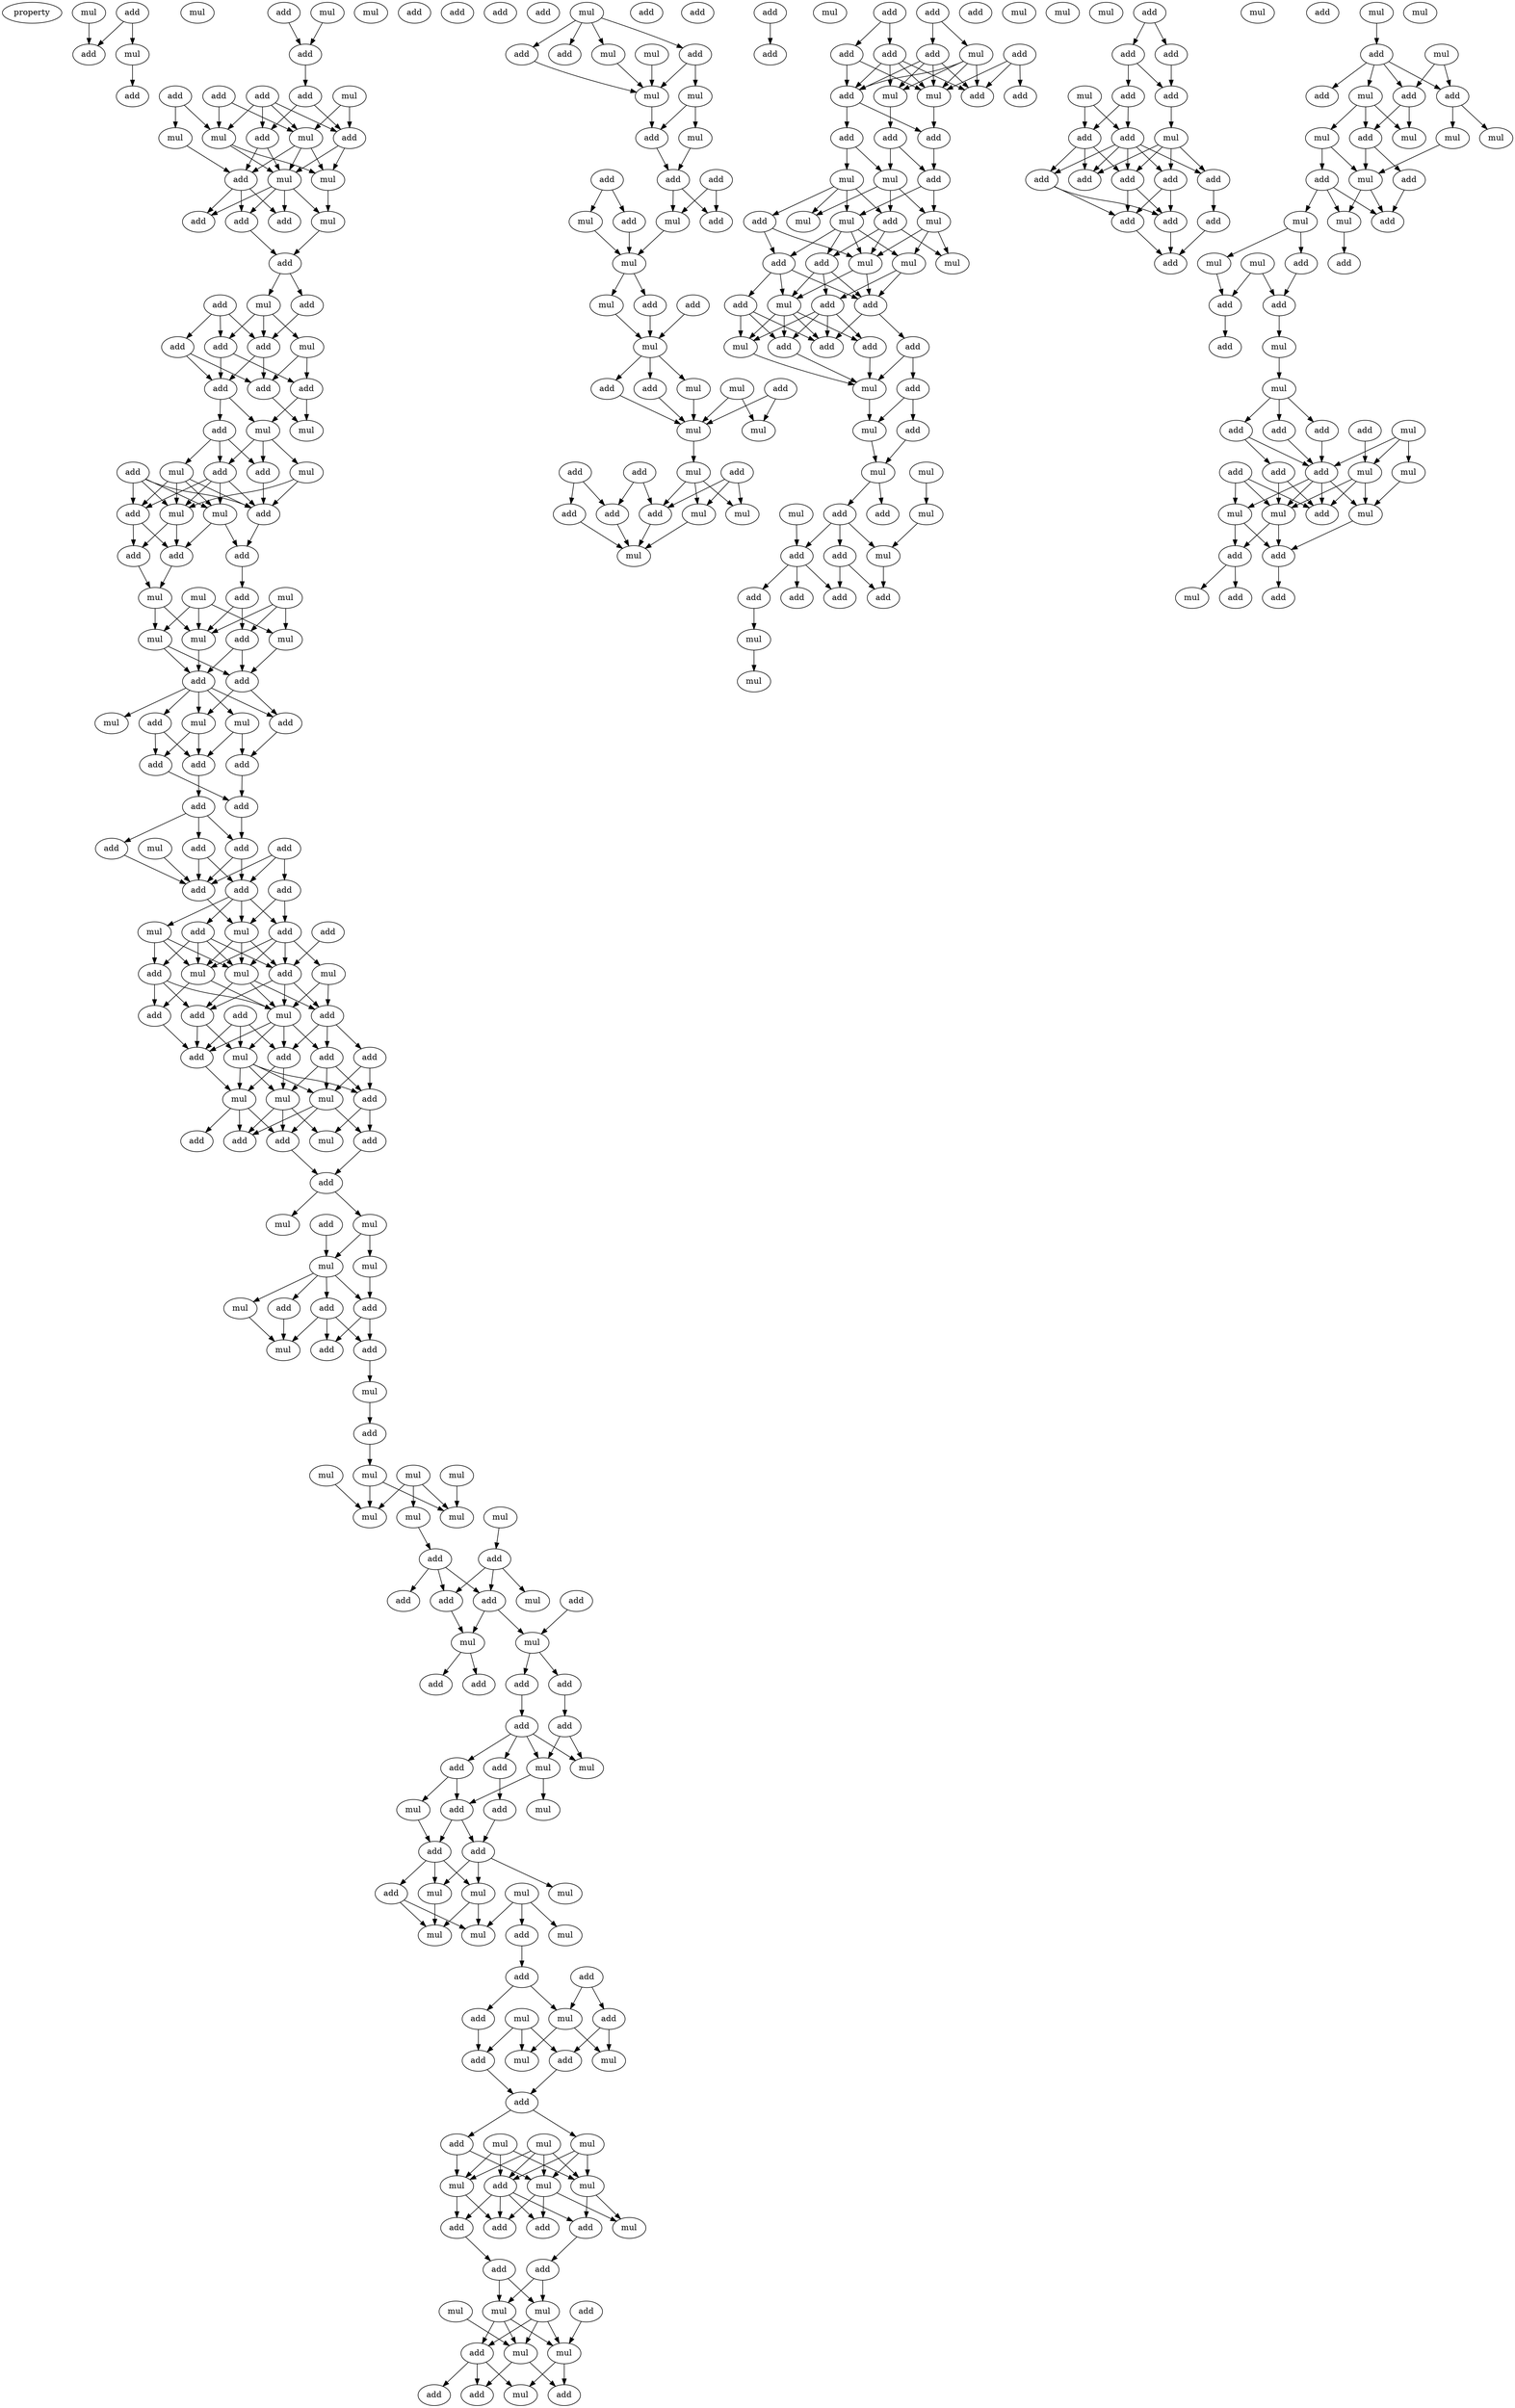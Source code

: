 digraph {
    node [fontcolor=black]
    property [mul=2,lf=1.5]
    0 [ label = mul ];
    1 [ label = add ];
    2 [ label = add ];
    3 [ label = mul ];
    4 [ label = add ];
    5 [ label = mul ];
    6 [ label = add ];
    7 [ label = mul ];
    8 [ label = add ];
    9 [ label = mul ];
    10 [ label = add ];
    11 [ label = add ];
    12 [ label = add ];
    13 [ label = add ];
    14 [ label = add ];
    15 [ label = mul ];
    16 [ label = mul ];
    17 [ label = add ];
    18 [ label = mul ];
    19 [ label = mul ];
    20 [ label = mul ];
    21 [ label = add ];
    22 [ label = add ];
    23 [ label = mul ];
    24 [ label = add ];
    25 [ label = add ];
    26 [ label = add ];
    27 [ label = add ];
    28 [ label = add ];
    29 [ label = mul ];
    30 [ label = add ];
    31 [ label = mul ];
    32 [ label = add ];
    33 [ label = add ];
    34 [ label = add ];
    35 [ label = add ];
    36 [ label = add ];
    37 [ label = mul ];
    38 [ label = mul ];
    39 [ label = add ];
    40 [ label = mul ];
    41 [ label = add ];
    42 [ label = add ];
    43 [ label = mul ];
    44 [ label = add ];
    45 [ label = mul ];
    46 [ label = mul ];
    47 [ label = add ];
    48 [ label = add ];
    49 [ label = add ];
    50 [ label = add ];
    51 [ label = add ];
    52 [ label = mul ];
    53 [ label = mul ];
    54 [ label = add ];
    55 [ label = mul ];
    56 [ label = add ];
    57 [ label = mul ];
    58 [ label = mul ];
    59 [ label = mul ];
    60 [ label = add ];
    61 [ label = add ];
    62 [ label = add ];
    63 [ label = mul ];
    64 [ label = mul ];
    65 [ label = add ];
    66 [ label = mul ];
    67 [ label = add ];
    68 [ label = mul ];
    69 [ label = add ];
    70 [ label = add ];
    71 [ label = add ];
    72 [ label = add ];
    73 [ label = add ];
    74 [ label = add ];
    75 [ label = add ];
    76 [ label = add ];
    77 [ label = mul ];
    78 [ label = add ];
    79 [ label = add ];
    80 [ label = add ];
    81 [ label = add ];
    82 [ label = add ];
    83 [ label = mul ];
    84 [ label = mul ];
    85 [ label = add ];
    86 [ label = mul ];
    87 [ label = add ];
    88 [ label = mul ];
    89 [ label = add ];
    90 [ label = mul ];
    91 [ label = mul ];
    92 [ label = add ];
    93 [ label = add ];
    94 [ label = add ];
    95 [ label = add ];
    96 [ label = mul ];
    97 [ label = add ];
    98 [ label = add ];
    99 [ label = add ];
    100 [ label = add ];
    101 [ label = mul ];
    102 [ label = mul ];
    103 [ label = mul ];
    104 [ label = add ];
    105 [ label = add ];
    106 [ label = add ];
    107 [ label = add ];
    108 [ label = add ];
    109 [ label = mul ];
    110 [ label = add ];
    111 [ label = add ];
    112 [ label = mul ];
    113 [ label = mul ];
    114 [ label = add ];
    115 [ label = mul ];
    116 [ label = mul ];
    117 [ label = add ];
    118 [ label = add ];
    119 [ label = mul ];
    120 [ label = add ];
    121 [ label = add ];
    122 [ label = add ];
    123 [ label = mul ];
    124 [ label = add ];
    125 [ label = mul ];
    126 [ label = add ];
    127 [ label = mul ];
    128 [ label = mul ];
    129 [ label = mul ];
    130 [ label = mul ];
    131 [ label = mul ];
    132 [ label = mul ];
    133 [ label = mul ];
    134 [ label = mul ];
    135 [ label = add ];
    136 [ label = add ];
    137 [ label = add ];
    138 [ label = add ];
    139 [ label = add ];
    140 [ label = add ];
    141 [ label = mul ];
    142 [ label = add ];
    143 [ label = mul ];
    144 [ label = mul ];
    145 [ label = add ];
    146 [ label = add ];
    147 [ label = add ];
    148 [ label = add ];
    149 [ label = add ];
    150 [ label = add ];
    151 [ label = mul ];
    152 [ label = add ];
    153 [ label = mul ];
    154 [ label = add ];
    155 [ label = add ];
    156 [ label = mul ];
    157 [ label = add ];
    158 [ label = mul ];
    159 [ label = add ];
    160 [ label = add ];
    161 [ label = add ];
    162 [ label = mul ];
    163 [ label = mul ];
    164 [ label = mul ];
    165 [ label = mul ];
    166 [ label = add ];
    167 [ label = mul ];
    168 [ label = mul ];
    169 [ label = mul ];
    170 [ label = add ];
    171 [ label = add ];
    172 [ label = add ];
    173 [ label = add ];
    174 [ label = mul ];
    175 [ label = mul ];
    176 [ label = add ];
    177 [ label = mul ];
    178 [ label = add ];
    179 [ label = mul ];
    180 [ label = add ];
    181 [ label = add ];
    182 [ label = mul ];
    183 [ label = mul ];
    184 [ label = mul ];
    185 [ label = mul ];
    186 [ label = mul ];
    187 [ label = mul ];
    188 [ label = add ];
    189 [ label = add ];
    190 [ label = add ];
    191 [ label = add ];
    192 [ label = add ];
    193 [ label = mul ];
    194 [ label = add ];
    195 [ label = add ];
    196 [ label = mul ];
    197 [ label = mul ];
    198 [ label = mul ];
    199 [ label = add ];
    200 [ label = mul ];
    201 [ label = mul ];
    202 [ label = add ];
    203 [ label = add ];
    204 [ label = add ];
    205 [ label = add ];
    206 [ label = mul ];
    207 [ label = add ];
    208 [ label = mul ];
    209 [ label = add ];
    210 [ label = mul ];
    211 [ label = add ];
    212 [ label = mul ];
    213 [ label = add ];
    214 [ label = mul ];
    215 [ label = mul ];
    216 [ label = mul ];
    217 [ label = add ];
    218 [ label = add ];
    219 [ label = add ];
    220 [ label = add ];
    221 [ label = mul ];
    222 [ label = add ];
    223 [ label = mul ];
    224 [ label = add ];
    225 [ label = mul ];
    226 [ label = add ];
    227 [ label = mul ];
    228 [ label = add ];
    229 [ label = add ];
    230 [ label = mul ];
    231 [ label = add ];
    232 [ label = add ];
    233 [ label = mul ];
    234 [ label = mul ];
    235 [ label = add ];
    236 [ label = mul ];
    237 [ label = mul ];
    238 [ label = add ];
    239 [ label = add ];
    240 [ label = mul ];
    241 [ label = add ];
    242 [ label = add ];
    243 [ label = mul ];
    244 [ label = add ];
    245 [ label = add ];
    246 [ label = mul ];
    247 [ label = mul ];
    248 [ label = add ];
    249 [ label = add ];
    250 [ label = add ];
    251 [ label = mul ];
    252 [ label = add ];
    253 [ label = add ];
    254 [ label = add ];
    255 [ label = add ];
    256 [ label = add ];
    257 [ label = add ];
    258 [ label = mul ];
    259 [ label = mul ];
    260 [ label = mul ];
    261 [ label = add ];
    262 [ label = add ];
    263 [ label = add ];
    264 [ label = add ];
    265 [ label = add ];
    266 [ label = add ];
    267 [ label = mul ];
    268 [ label = add ];
    269 [ label = mul ];
    270 [ label = mul ];
    271 [ label = add ];
    272 [ label = mul ];
    273 [ label = mul ];
    274 [ label = add ];
    275 [ label = add ];
    276 [ label = mul ];
    277 [ label = mul ];
    278 [ label = add ];
    279 [ label = mul ];
    280 [ label = add ];
    281 [ label = mul ];
    282 [ label = add ];
    283 [ label = add ];
    284 [ label = mul ];
    285 [ label = add ];
    286 [ label = add ];
    287 [ label = add ];
    288 [ label = add ];
    289 [ label = mul ];
    290 [ label = add ];
    291 [ label = mul ];
    292 [ label = add ];
    293 [ label = add ];
    294 [ label = mul ];
    295 [ label = mul ];
    296 [ label = add ];
    297 [ label = add ];
    298 [ label = mul ];
    299 [ label = mul ];
    300 [ label = add ];
    301 [ label = mul ];
    302 [ label = add ];
    303 [ label = mul ];
    304 [ label = add ];
    305 [ label = add ];
    306 [ label = add ];
    307 [ label = add ];
    308 [ label = mul ];
    309 [ label = mul ];
    310 [ label = mul ];
    311 [ label = mul ];
    312 [ label = add ];
    313 [ label = add ];
    314 [ label = mul ];
    315 [ label = add ];
    316 [ label = mul ];
    317 [ label = add ];
    318 [ label = add ];
    319 [ label = mul ];
    320 [ label = add ];
    321 [ label = add ];
    322 [ label = add ];
    323 [ label = add ];
    324 [ label = add ];
    325 [ label = add ];
    326 [ label = add ];
    327 [ label = add ];
    328 [ label = add ];
    329 [ label = add ];
    330 [ label = add ];
    331 [ label = add ];
    332 [ label = mul ];
    333 [ label = add ];
    334 [ label = mul ];
    335 [ label = mul ];
    336 [ label = add ];
    337 [ label = add ];
    338 [ label = add ];
    339 [ label = mul ];
    340 [ label = mul ];
    341 [ label = add ];
    342 [ label = mul ];
    343 [ label = mul ];
    344 [ label = mul ];
    345 [ label = add ];
    346 [ label = add ];
    347 [ label = mul ];
    348 [ label = mul ];
    349 [ label = add ];
    350 [ label = add ];
    351 [ label = add ];
    352 [ label = mul ];
    353 [ label = mul ];
    354 [ label = add ];
    355 [ label = add ];
    356 [ label = add ];
    357 [ label = mul ];
    358 [ label = mul ];
    359 [ label = add ];
    360 [ label = add ];
    361 [ label = mul ];
    362 [ label = add ];
    363 [ label = add ];
    364 [ label = mul ];
    365 [ label = add ];
    366 [ label = add ];
    367 [ label = mul ];
    368 [ label = add ];
    369 [ label = mul ];
    370 [ label = mul ];
    371 [ label = add ];
    372 [ label = mul ];
    373 [ label = add ];
    374 [ label = add ];
    375 [ label = add ];
    376 [ label = mul ];
    377 [ label = add ];
    378 [ label = mul ];
    0 -> 2 [ name = 0 ];
    1 -> 2 [ name = 1 ];
    1 -> 3 [ name = 2 ];
    3 -> 4 [ name = 3 ];
    6 -> 8 [ name = 4 ];
    7 -> 8 [ name = 5 ];
    8 -> 11 [ name = 6 ];
    9 -> 14 [ name = 7 ];
    9 -> 16 [ name = 8 ];
    10 -> 16 [ name = 9 ];
    10 -> 18 [ name = 10 ];
    11 -> 14 [ name = 11 ];
    11 -> 17 [ name = 12 ];
    12 -> 14 [ name = 13 ];
    12 -> 16 [ name = 14 ];
    12 -> 17 [ name = 15 ];
    12 -> 18 [ name = 16 ];
    13 -> 15 [ name = 17 ];
    13 -> 18 [ name = 18 ];
    14 -> 19 [ name = 19 ];
    14 -> 20 [ name = 20 ];
    15 -> 21 [ name = 21 ];
    16 -> 19 [ name = 22 ];
    16 -> 20 [ name = 23 ];
    16 -> 21 [ name = 24 ];
    17 -> 19 [ name = 25 ];
    17 -> 21 [ name = 26 ];
    18 -> 19 [ name = 27 ];
    18 -> 20 [ name = 28 ];
    19 -> 22 [ name = 29 ];
    19 -> 23 [ name = 30 ];
    19 -> 24 [ name = 31 ];
    19 -> 25 [ name = 32 ];
    20 -> 23 [ name = 33 ];
    21 -> 22 [ name = 34 ];
    21 -> 24 [ name = 35 ];
    21 -> 25 [ name = 36 ];
    22 -> 26 [ name = 37 ];
    23 -> 26 [ name = 38 ];
    26 -> 27 [ name = 39 ];
    26 -> 29 [ name = 40 ];
    27 -> 33 [ name = 41 ];
    28 -> 30 [ name = 42 ];
    28 -> 32 [ name = 43 ];
    28 -> 33 [ name = 44 ];
    29 -> 30 [ name = 45 ];
    29 -> 31 [ name = 46 ];
    29 -> 33 [ name = 47 ];
    30 -> 35 [ name = 48 ];
    30 -> 36 [ name = 49 ];
    31 -> 34 [ name = 50 ];
    31 -> 36 [ name = 51 ];
    32 -> 34 [ name = 52 ];
    32 -> 35 [ name = 53 ];
    33 -> 34 [ name = 54 ];
    33 -> 35 [ name = 55 ];
    34 -> 38 [ name = 56 ];
    35 -> 37 [ name = 57 ];
    35 -> 39 [ name = 58 ];
    36 -> 37 [ name = 59 ];
    36 -> 38 [ name = 60 ];
    37 -> 40 [ name = 61 ];
    37 -> 42 [ name = 62 ];
    37 -> 44 [ name = 63 ];
    39 -> 42 [ name = 64 ];
    39 -> 43 [ name = 65 ];
    39 -> 44 [ name = 66 ];
    40 -> 46 [ name = 67 ];
    40 -> 48 [ name = 68 ];
    41 -> 45 [ name = 69 ];
    41 -> 46 [ name = 70 ];
    41 -> 47 [ name = 71 ];
    41 -> 48 [ name = 72 ];
    42 -> 48 [ name = 73 ];
    43 -> 45 [ name = 74 ];
    43 -> 46 [ name = 75 ];
    43 -> 47 [ name = 76 ];
    43 -> 48 [ name = 77 ];
    44 -> 45 [ name = 78 ];
    44 -> 46 [ name = 79 ];
    44 -> 47 [ name = 80 ];
    44 -> 48 [ name = 81 ];
    45 -> 49 [ name = 82 ];
    45 -> 51 [ name = 83 ];
    46 -> 50 [ name = 84 ];
    46 -> 51 [ name = 85 ];
    47 -> 50 [ name = 86 ];
    47 -> 51 [ name = 87 ];
    48 -> 49 [ name = 88 ];
    49 -> 54 [ name = 89 ];
    50 -> 52 [ name = 90 ];
    51 -> 52 [ name = 91 ];
    52 -> 58 [ name = 92 ];
    52 -> 59 [ name = 93 ];
    53 -> 57 [ name = 94 ];
    53 -> 58 [ name = 95 ];
    53 -> 59 [ name = 96 ];
    54 -> 56 [ name = 97 ];
    54 -> 59 [ name = 98 ];
    55 -> 56 [ name = 99 ];
    55 -> 57 [ name = 100 ];
    55 -> 59 [ name = 101 ];
    56 -> 60 [ name = 102 ];
    56 -> 61 [ name = 103 ];
    57 -> 60 [ name = 104 ];
    58 -> 60 [ name = 105 ];
    58 -> 61 [ name = 106 ];
    59 -> 61 [ name = 107 ];
    60 -> 63 [ name = 108 ];
    60 -> 65 [ name = 109 ];
    61 -> 62 [ name = 110 ];
    61 -> 63 [ name = 111 ];
    61 -> 64 [ name = 112 ];
    61 -> 65 [ name = 113 ];
    61 -> 66 [ name = 114 ];
    62 -> 67 [ name = 115 ];
    62 -> 70 [ name = 116 ];
    63 -> 67 [ name = 117 ];
    63 -> 70 [ name = 118 ];
    64 -> 67 [ name = 119 ];
    64 -> 69 [ name = 120 ];
    65 -> 69 [ name = 121 ];
    67 -> 71 [ name = 122 ];
    69 -> 72 [ name = 123 ];
    70 -> 72 [ name = 124 ];
    71 -> 73 [ name = 125 ];
    71 -> 74 [ name = 126 ];
    71 -> 75 [ name = 127 ];
    72 -> 73 [ name = 128 ];
    73 -> 78 [ name = 129 ];
    73 -> 80 [ name = 130 ];
    74 -> 78 [ name = 131 ];
    75 -> 78 [ name = 132 ];
    75 -> 80 [ name = 133 ];
    76 -> 78 [ name = 134 ];
    76 -> 79 [ name = 135 ];
    76 -> 80 [ name = 136 ];
    77 -> 78 [ name = 137 ];
    78 -> 83 [ name = 138 ];
    79 -> 83 [ name = 139 ];
    79 -> 85 [ name = 140 ];
    80 -> 81 [ name = 141 ];
    80 -> 83 [ name = 142 ];
    80 -> 84 [ name = 143 ];
    80 -> 85 [ name = 144 ];
    81 -> 86 [ name = 145 ];
    81 -> 87 [ name = 146 ];
    81 -> 89 [ name = 147 ];
    81 -> 90 [ name = 148 ];
    82 -> 87 [ name = 149 ];
    83 -> 86 [ name = 150 ];
    83 -> 87 [ name = 151 ];
    83 -> 90 [ name = 152 ];
    84 -> 86 [ name = 153 ];
    84 -> 89 [ name = 154 ];
    84 -> 90 [ name = 155 ];
    85 -> 86 [ name = 156 ];
    85 -> 87 [ name = 157 ];
    85 -> 88 [ name = 158 ];
    85 -> 90 [ name = 159 ];
    86 -> 91 [ name = 160 ];
    86 -> 92 [ name = 161 ];
    86 -> 95 [ name = 162 ];
    87 -> 91 [ name = 163 ];
    87 -> 92 [ name = 164 ];
    87 -> 95 [ name = 165 ];
    88 -> 91 [ name = 166 ];
    88 -> 92 [ name = 167 ];
    89 -> 91 [ name = 168 ];
    89 -> 94 [ name = 169 ];
    89 -> 95 [ name = 170 ];
    90 -> 91 [ name = 171 ];
    90 -> 94 [ name = 172 ];
    91 -> 96 [ name = 173 ];
    91 -> 97 [ name = 174 ];
    91 -> 99 [ name = 175 ];
    91 -> 100 [ name = 176 ];
    92 -> 97 [ name = 177 ];
    92 -> 98 [ name = 178 ];
    92 -> 100 [ name = 179 ];
    93 -> 96 [ name = 180 ];
    93 -> 97 [ name = 181 ];
    93 -> 99 [ name = 182 ];
    94 -> 99 [ name = 183 ];
    95 -> 96 [ name = 184 ];
    95 -> 99 [ name = 185 ];
    96 -> 101 [ name = 186 ];
    96 -> 102 [ name = 187 ];
    96 -> 103 [ name = 188 ];
    96 -> 104 [ name = 189 ];
    97 -> 101 [ name = 190 ];
    97 -> 102 [ name = 191 ];
    98 -> 103 [ name = 192 ];
    98 -> 104 [ name = 193 ];
    99 -> 102 [ name = 194 ];
    100 -> 101 [ name = 195 ];
    100 -> 103 [ name = 196 ];
    100 -> 104 [ name = 197 ];
    101 -> 105 [ name = 198 ];
    101 -> 106 [ name = 199 ];
    101 -> 109 [ name = 200 ];
    102 -> 105 [ name = 201 ];
    102 -> 106 [ name = 202 ];
    102 -> 107 [ name = 203 ];
    103 -> 105 [ name = 204 ];
    103 -> 106 [ name = 205 ];
    103 -> 108 [ name = 206 ];
    104 -> 108 [ name = 207 ];
    104 -> 109 [ name = 208 ];
    106 -> 110 [ name = 209 ];
    108 -> 110 [ name = 210 ];
    110 -> 112 [ name = 211 ];
    110 -> 113 [ name = 212 ];
    112 -> 115 [ name = 213 ];
    112 -> 116 [ name = 214 ];
    114 -> 116 [ name = 215 ];
    115 -> 118 [ name = 216 ];
    116 -> 118 [ name = 217 ];
    116 -> 119 [ name = 218 ];
    116 -> 120 [ name = 219 ];
    116 -> 121 [ name = 220 ];
    118 -> 122 [ name = 221 ];
    118 -> 124 [ name = 222 ];
    119 -> 123 [ name = 223 ];
    120 -> 122 [ name = 224 ];
    120 -> 123 [ name = 225 ];
    120 -> 124 [ name = 226 ];
    121 -> 123 [ name = 227 ];
    122 -> 125 [ name = 228 ];
    125 -> 126 [ name = 229 ];
    126 -> 128 [ name = 230 ];
    127 -> 133 [ name = 231 ];
    128 -> 131 [ name = 232 ];
    128 -> 133 [ name = 233 ];
    129 -> 131 [ name = 234 ];
    129 -> 133 [ name = 235 ];
    129 -> 134 [ name = 236 ];
    130 -> 131 [ name = 237 ];
    132 -> 137 [ name = 238 ];
    134 -> 136 [ name = 239 ];
    136 -> 138 [ name = 240 ];
    136 -> 139 [ name = 241 ];
    136 -> 142 [ name = 242 ];
    137 -> 139 [ name = 243 ];
    137 -> 141 [ name = 244 ];
    137 -> 142 [ name = 245 ];
    139 -> 143 [ name = 246 ];
    139 -> 144 [ name = 247 ];
    140 -> 144 [ name = 248 ];
    142 -> 143 [ name = 249 ];
    143 -> 145 [ name = 250 ];
    143 -> 146 [ name = 251 ];
    144 -> 147 [ name = 252 ];
    144 -> 148 [ name = 253 ];
    147 -> 150 [ name = 254 ];
    148 -> 149 [ name = 255 ];
    149 -> 151 [ name = 256 ];
    149 -> 153 [ name = 257 ];
    150 -> 151 [ name = 258 ];
    150 -> 152 [ name = 259 ];
    150 -> 153 [ name = 260 ];
    150 -> 154 [ name = 261 ];
    151 -> 157 [ name = 262 ];
    151 -> 158 [ name = 263 ];
    152 -> 155 [ name = 264 ];
    154 -> 156 [ name = 265 ];
    154 -> 157 [ name = 266 ];
    155 -> 159 [ name = 267 ];
    156 -> 160 [ name = 268 ];
    157 -> 159 [ name = 269 ];
    157 -> 160 [ name = 270 ];
    159 -> 162 [ name = 271 ];
    159 -> 163 [ name = 272 ];
    159 -> 164 [ name = 273 ];
    160 -> 161 [ name = 274 ];
    160 -> 162 [ name = 275 ];
    160 -> 163 [ name = 276 ];
    161 -> 167 [ name = 277 ];
    161 -> 169 [ name = 278 ];
    162 -> 167 [ name = 279 ];
    163 -> 167 [ name = 280 ];
    163 -> 169 [ name = 281 ];
    165 -> 166 [ name = 282 ];
    165 -> 168 [ name = 283 ];
    165 -> 169 [ name = 284 ];
    166 -> 171 [ name = 285 ];
    170 -> 172 [ name = 286 ];
    170 -> 175 [ name = 287 ];
    171 -> 173 [ name = 288 ];
    171 -> 175 [ name = 289 ];
    172 -> 178 [ name = 290 ];
    172 -> 179 [ name = 291 ];
    173 -> 176 [ name = 292 ];
    174 -> 176 [ name = 293 ];
    174 -> 177 [ name = 294 ];
    174 -> 178 [ name = 295 ];
    175 -> 177 [ name = 296 ];
    175 -> 179 [ name = 297 ];
    176 -> 180 [ name = 298 ];
    178 -> 180 [ name = 299 ];
    180 -> 181 [ name = 300 ];
    180 -> 184 [ name = 301 ];
    181 -> 186 [ name = 302 ];
    181 -> 187 [ name = 303 ];
    182 -> 185 [ name = 304 ];
    182 -> 187 [ name = 305 ];
    182 -> 188 [ name = 306 ];
    183 -> 185 [ name = 307 ];
    183 -> 186 [ name = 308 ];
    183 -> 187 [ name = 309 ];
    183 -> 188 [ name = 310 ];
    184 -> 185 [ name = 311 ];
    184 -> 186 [ name = 312 ];
    184 -> 188 [ name = 313 ];
    185 -> 192 [ name = 314 ];
    185 -> 193 [ name = 315 ];
    186 -> 190 [ name = 316 ];
    186 -> 191 [ name = 317 ];
    186 -> 193 [ name = 318 ];
    187 -> 189 [ name = 319 ];
    187 -> 190 [ name = 320 ];
    188 -> 189 [ name = 321 ];
    188 -> 190 [ name = 322 ];
    188 -> 191 [ name = 323 ];
    188 -> 192 [ name = 324 ];
    189 -> 195 [ name = 325 ];
    192 -> 194 [ name = 326 ];
    194 -> 196 [ name = 327 ];
    194 -> 198 [ name = 328 ];
    195 -> 196 [ name = 329 ];
    195 -> 198 [ name = 330 ];
    196 -> 200 [ name = 331 ];
    196 -> 201 [ name = 332 ];
    196 -> 202 [ name = 333 ];
    197 -> 200 [ name = 334 ];
    198 -> 200 [ name = 335 ];
    198 -> 201 [ name = 336 ];
    198 -> 202 [ name = 337 ];
    199 -> 201 [ name = 338 ];
    200 -> 203 [ name = 339 ];
    200 -> 205 [ name = 340 ];
    201 -> 203 [ name = 341 ];
    201 -> 206 [ name = 342 ];
    202 -> 205 [ name = 343 ];
    202 -> 206 [ name = 344 ];
    202 -> 207 [ name = 345 ];
    208 -> 209 [ name = 346 ];
    208 -> 210 [ name = 347 ];
    208 -> 211 [ name = 348 ];
    208 -> 213 [ name = 349 ];
    210 -> 214 [ name = 350 ];
    211 -> 214 [ name = 351 ];
    211 -> 215 [ name = 352 ];
    212 -> 214 [ name = 353 ];
    213 -> 214 [ name = 354 ];
    214 -> 217 [ name = 355 ];
    215 -> 216 [ name = 356 ];
    215 -> 217 [ name = 357 ];
    216 -> 218 [ name = 358 ];
    217 -> 218 [ name = 359 ];
    218 -> 221 [ name = 360 ];
    218 -> 222 [ name = 361 ];
    219 -> 223 [ name = 362 ];
    219 -> 224 [ name = 363 ];
    220 -> 221 [ name = 364 ];
    220 -> 222 [ name = 365 ];
    221 -> 225 [ name = 366 ];
    223 -> 225 [ name = 367 ];
    224 -> 225 [ name = 368 ];
    225 -> 226 [ name = 369 ];
    225 -> 227 [ name = 370 ];
    226 -> 230 [ name = 371 ];
    227 -> 230 [ name = 372 ];
    229 -> 230 [ name = 373 ];
    230 -> 231 [ name = 374 ];
    230 -> 232 [ name = 375 ];
    230 -> 233 [ name = 376 ];
    231 -> 236 [ name = 377 ];
    232 -> 236 [ name = 378 ];
    233 -> 236 [ name = 379 ];
    234 -> 236 [ name = 380 ];
    234 -> 237 [ name = 381 ];
    235 -> 236 [ name = 382 ];
    235 -> 237 [ name = 383 ];
    236 -> 240 [ name = 384 ];
    238 -> 242 [ name = 385 ];
    238 -> 244 [ name = 386 ];
    239 -> 244 [ name = 387 ];
    239 -> 245 [ name = 388 ];
    240 -> 243 [ name = 389 ];
    240 -> 245 [ name = 390 ];
    240 -> 246 [ name = 391 ];
    241 -> 243 [ name = 392 ];
    241 -> 245 [ name = 393 ];
    241 -> 246 [ name = 394 ];
    242 -> 247 [ name = 395 ];
    243 -> 247 [ name = 396 ];
    244 -> 247 [ name = 397 ];
    245 -> 247 [ name = 398 ];
    249 -> 250 [ name = 399 ];
    252 -> 257 [ name = 400 ];
    252 -> 258 [ name = 401 ];
    253 -> 254 [ name = 402 ];
    253 -> 255 [ name = 403 ];
    254 -> 259 [ name = 404 ];
    254 -> 263 [ name = 405 ];
    255 -> 259 [ name = 406 ];
    255 -> 260 [ name = 407 ];
    255 -> 261 [ name = 408 ];
    255 -> 263 [ name = 409 ];
    256 -> 259 [ name = 410 ];
    256 -> 261 [ name = 411 ];
    256 -> 262 [ name = 412 ];
    257 -> 259 [ name = 413 ];
    257 -> 260 [ name = 414 ];
    257 -> 261 [ name = 415 ];
    257 -> 263 [ name = 416 ];
    258 -> 259 [ name = 417 ];
    258 -> 260 [ name = 418 ];
    258 -> 261 [ name = 419 ];
    258 -> 263 [ name = 420 ];
    259 -> 264 [ name = 421 ];
    260 -> 266 [ name = 422 ];
    263 -> 264 [ name = 423 ];
    263 -> 265 [ name = 424 ];
    264 -> 268 [ name = 425 ];
    265 -> 267 [ name = 426 ];
    265 -> 269 [ name = 427 ];
    266 -> 268 [ name = 428 ];
    266 -> 269 [ name = 429 ];
    267 -> 270 [ name = 430 ];
    267 -> 271 [ name = 431 ];
    267 -> 273 [ name = 432 ];
    267 -> 274 [ name = 433 ];
    268 -> 272 [ name = 434 ];
    268 -> 273 [ name = 435 ];
    269 -> 270 [ name = 436 ];
    269 -> 272 [ name = 437 ];
    269 -> 274 [ name = 438 ];
    271 -> 276 [ name = 439 ];
    271 -> 278 [ name = 440 ];
    272 -> 276 [ name = 441 ];
    272 -> 277 [ name = 442 ];
    272 -> 279 [ name = 443 ];
    273 -> 275 [ name = 444 ];
    273 -> 276 [ name = 445 ];
    273 -> 278 [ name = 446 ];
    273 -> 279 [ name = 447 ];
    274 -> 275 [ name = 448 ];
    274 -> 276 [ name = 449 ];
    274 -> 277 [ name = 450 ];
    275 -> 280 [ name = 451 ];
    275 -> 281 [ name = 452 ];
    275 -> 283 [ name = 453 ];
    276 -> 281 [ name = 454 ];
    276 -> 283 [ name = 455 ];
    278 -> 281 [ name = 456 ];
    278 -> 282 [ name = 457 ];
    278 -> 283 [ name = 458 ];
    279 -> 280 [ name = 459 ];
    279 -> 283 [ name = 460 ];
    280 -> 284 [ name = 461 ];
    280 -> 286 [ name = 462 ];
    280 -> 287 [ name = 463 ];
    280 -> 288 [ name = 464 ];
    281 -> 284 [ name = 465 ];
    281 -> 286 [ name = 466 ];
    281 -> 287 [ name = 467 ];
    281 -> 288 [ name = 468 ];
    282 -> 284 [ name = 469 ];
    282 -> 286 [ name = 470 ];
    282 -> 288 [ name = 471 ];
    283 -> 285 [ name = 472 ];
    283 -> 288 [ name = 473 ];
    284 -> 289 [ name = 474 ];
    285 -> 289 [ name = 475 ];
    285 -> 290 [ name = 476 ];
    286 -> 289 [ name = 477 ];
    287 -> 289 [ name = 478 ];
    289 -> 291 [ name = 479 ];
    290 -> 291 [ name = 480 ];
    290 -> 292 [ name = 481 ];
    291 -> 294 [ name = 482 ];
    292 -> 294 [ name = 483 ];
    294 -> 296 [ name = 484 ];
    294 -> 297 [ name = 485 ];
    295 -> 299 [ name = 486 ];
    296 -> 300 [ name = 487 ];
    296 -> 301 [ name = 488 ];
    296 -> 302 [ name = 489 ];
    298 -> 300 [ name = 490 ];
    299 -> 301 [ name = 491 ];
    300 -> 304 [ name = 492 ];
    300 -> 306 [ name = 493 ];
    300 -> 307 [ name = 494 ];
    301 -> 305 [ name = 495 ];
    302 -> 304 [ name = 496 ];
    302 -> 305 [ name = 497 ];
    306 -> 308 [ name = 498 ];
    308 -> 309 [ name = 499 ];
    312 -> 313 [ name = 500 ];
    312 -> 315 [ name = 501 ];
    313 -> 318 [ name = 502 ];
    315 -> 317 [ name = 503 ];
    315 -> 318 [ name = 504 ];
    316 -> 320 [ name = 505 ];
    316 -> 321 [ name = 506 ];
    317 -> 320 [ name = 507 ];
    317 -> 321 [ name = 508 ];
    318 -> 319 [ name = 509 ];
    319 -> 322 [ name = 510 ];
    319 -> 323 [ name = 511 ];
    319 -> 325 [ name = 512 ];
    319 -> 326 [ name = 513 ];
    320 -> 324 [ name = 514 ];
    320 -> 325 [ name = 515 ];
    320 -> 326 [ name = 516 ];
    321 -> 322 [ name = 517 ];
    321 -> 323 [ name = 518 ];
    321 -> 324 [ name = 519 ];
    321 -> 325 [ name = 520 ];
    321 -> 326 [ name = 521 ];
    322 -> 327 [ name = 522 ];
    323 -> 328 [ name = 523 ];
    323 -> 329 [ name = 524 ];
    324 -> 328 [ name = 525 ];
    324 -> 329 [ name = 526 ];
    325 -> 328 [ name = 527 ];
    325 -> 329 [ name = 528 ];
    327 -> 331 [ name = 529 ];
    328 -> 331 [ name = 530 ];
    329 -> 331 [ name = 531 ];
    332 -> 333 [ name = 532 ];
    333 -> 335 [ name = 533 ];
    333 -> 336 [ name = 534 ];
    333 -> 337 [ name = 535 ];
    333 -> 338 [ name = 536 ];
    334 -> 337 [ name = 537 ];
    334 -> 338 [ name = 538 ];
    335 -> 339 [ name = 539 ];
    335 -> 341 [ name = 540 ];
    335 -> 342 [ name = 541 ];
    337 -> 340 [ name = 542 ];
    337 -> 343 [ name = 543 ];
    338 -> 341 [ name = 544 ];
    338 -> 342 [ name = 545 ];
    339 -> 344 [ name = 546 ];
    339 -> 346 [ name = 547 ];
    341 -> 344 [ name = 548 ];
    341 -> 345 [ name = 549 ];
    343 -> 344 [ name = 550 ];
    344 -> 347 [ name = 551 ];
    344 -> 349 [ name = 552 ];
    345 -> 349 [ name = 553 ];
    346 -> 347 [ name = 554 ];
    346 -> 348 [ name = 555 ];
    346 -> 349 [ name = 556 ];
    347 -> 350 [ name = 557 ];
    348 -> 351 [ name = 558 ];
    348 -> 353 [ name = 559 ];
    351 -> 354 [ name = 560 ];
    352 -> 354 [ name = 561 ];
    352 -> 355 [ name = 562 ];
    353 -> 355 [ name = 563 ];
    354 -> 357 [ name = 564 ];
    355 -> 356 [ name = 565 ];
    357 -> 358 [ name = 566 ];
    358 -> 359 [ name = 567 ];
    358 -> 362 [ name = 568 ];
    358 -> 363 [ name = 569 ];
    359 -> 365 [ name = 570 ];
    359 -> 366 [ name = 571 ];
    360 -> 364 [ name = 572 ];
    361 -> 364 [ name = 573 ];
    361 -> 366 [ name = 574 ];
    361 -> 367 [ name = 575 ];
    362 -> 366 [ name = 576 ];
    363 -> 366 [ name = 577 ];
    364 -> 369 [ name = 578 ];
    364 -> 370 [ name = 579 ];
    364 -> 371 [ name = 580 ];
    365 -> 370 [ name = 581 ];
    365 -> 371 [ name = 582 ];
    366 -> 369 [ name = 583 ];
    366 -> 370 [ name = 584 ];
    366 -> 371 [ name = 585 ];
    366 -> 372 [ name = 586 ];
    367 -> 369 [ name = 587 ];
    368 -> 370 [ name = 588 ];
    368 -> 371 [ name = 589 ];
    368 -> 372 [ name = 590 ];
    369 -> 374 [ name = 591 ];
    370 -> 373 [ name = 592 ];
    370 -> 374 [ name = 593 ];
    372 -> 373 [ name = 594 ];
    372 -> 374 [ name = 595 ];
    373 -> 375 [ name = 596 ];
    373 -> 376 [ name = 597 ];
    374 -> 377 [ name = 598 ];
}
